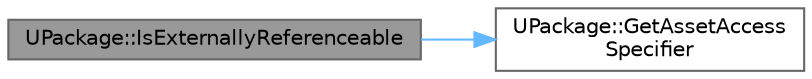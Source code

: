 digraph "UPackage::IsExternallyReferenceable"
{
 // INTERACTIVE_SVG=YES
 // LATEX_PDF_SIZE
  bgcolor="transparent";
  edge [fontname=Helvetica,fontsize=10,labelfontname=Helvetica,labelfontsize=10];
  node [fontname=Helvetica,fontsize=10,shape=box,height=0.2,width=0.4];
  rankdir="LR";
  Node1 [id="Node000001",label="UPackage::IsExternallyReferenceable",height=0.2,width=0.4,color="gray40", fillcolor="grey60", style="filled", fontcolor="black",tooltip=" "];
  Node1 -> Node2 [id="edge1_Node000001_Node000002",color="steelblue1",style="solid",tooltip=" "];
  Node2 [id="Node000002",label="UPackage::GetAssetAccess\lSpecifier",height=0.2,width=0.4,color="grey40", fillcolor="white", style="filled",URL="$da/d4a/classUPackage.html#a87517e47500117fe55c3a883054d1246",tooltip="Gets how package can be referenced from other plugins and mount points."];
}
